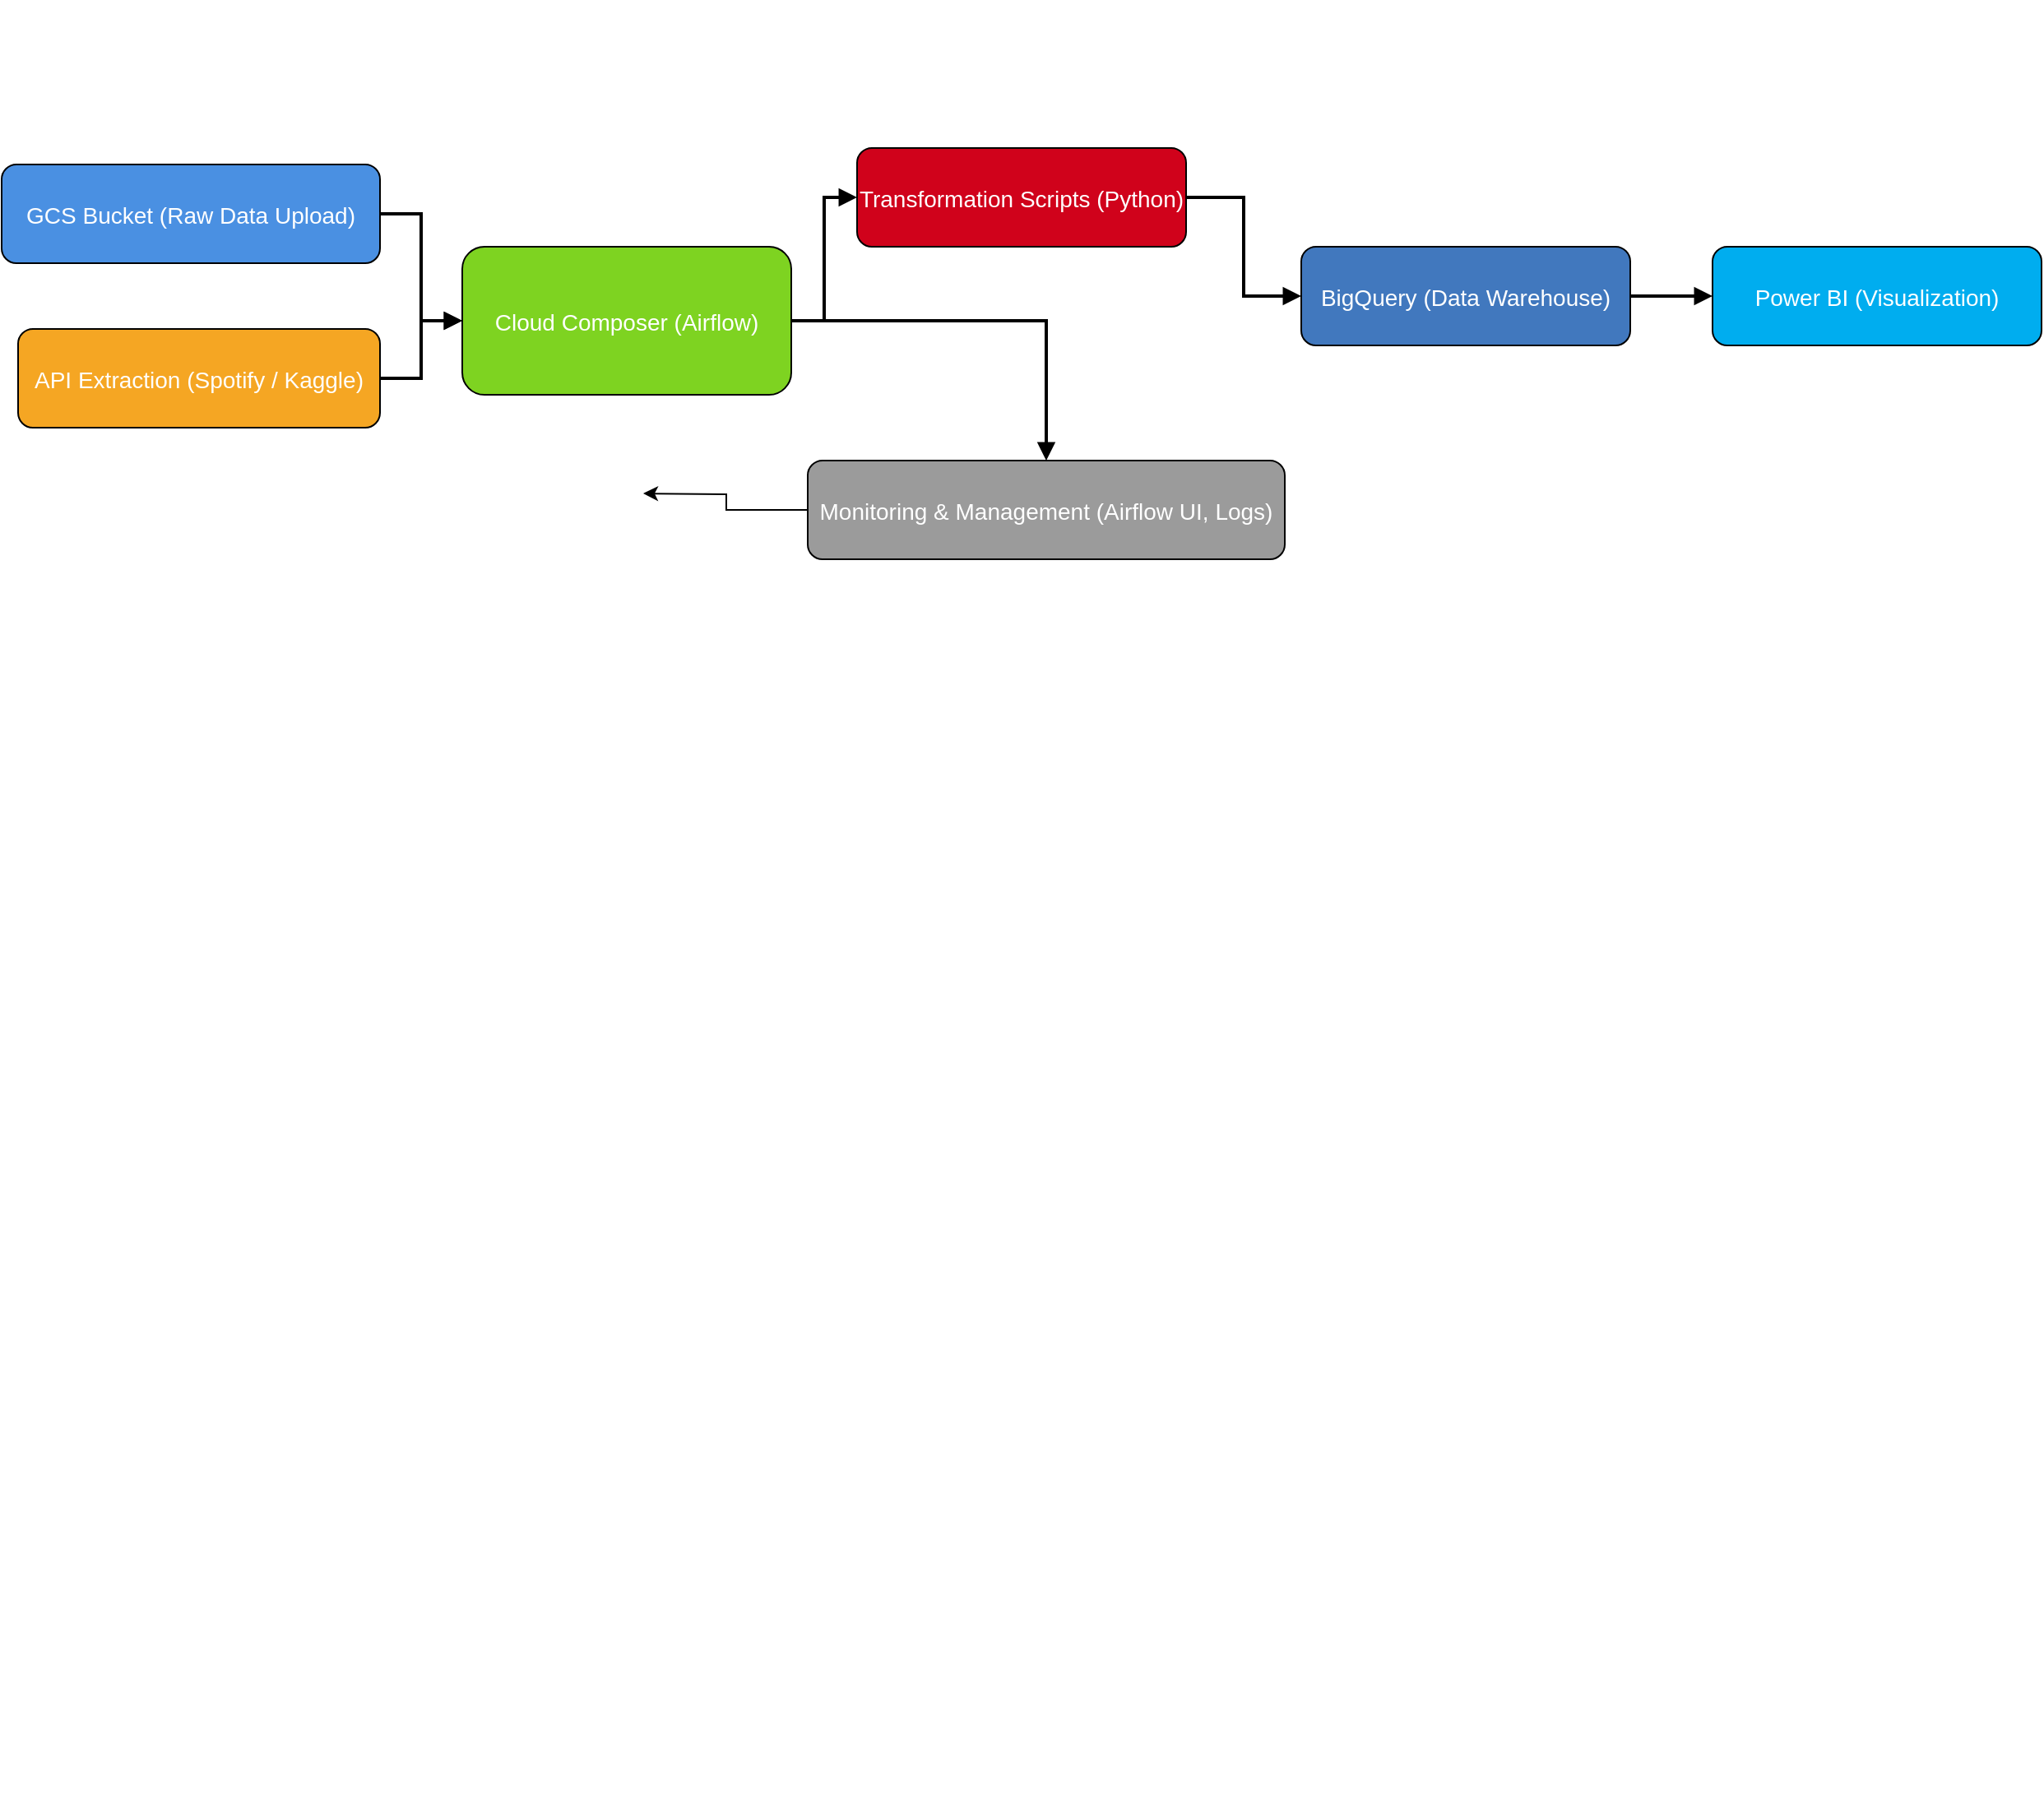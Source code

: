 <mxfile version="27.1.4">
  <diagram name="Page-1" id="-IOwKQEhf0b7M30xdXPS">
    <mxGraphModel dx="1048" dy="567" grid="1" gridSize="10" guides="1" tooltips="1" connect="1" arrows="1" fold="1" page="1" pageScale="1" pageWidth="850" pageHeight="1100" math="0" shadow="0">
      <root>
        <mxCell id="0" />
        <mxCell id="1" parent="0" />
        <mxCell id="U4OctThjefIGGgKs7hL_-1" value="&#xa;  &#xa;    &#xa;      &#xa;        &#xa;        &#xa;        &#xa;        &#xa;        &#xa;          &#xa;        &#xa;        &#xa;        &#xa;        &#xa;          &#xa;        &#xa;        &#xa;        &#xa;        &#xa;          &#xa;        &#xa;        &#xa;        &#xa;        &#xa;          &#xa;        &#xa;        &#xa;        &#xa;        &#xa;          &#xa;        &#xa;        &#xa;        &#xa;        &#xa;          &#xa;        &#xa;        &#xa;        &#xa;        &#xa;          &#xa;        &#xa;        &#xa;        &#xa;        &#xa;          &#xa;        &#xa;        &#xa;        &#xa;        &#xa;          &#xa;        &#xa;        &#xa;        &#xa;        &#xa;          &#xa;        &#xa;        &#xa;        &#xa;        &#xa;          &#xa;        &#xa;        &#xa;        &#xa;        &#xa;          &#xa;        &#xa;        &#xa;        &#xa;        &#xa;          &#xa;        &#xa;        &#xa;      &#xa;    &#xa;  &#xa;" style="text;whiteSpace=wrap;html=1;" vertex="1" parent="1">
          <mxGeometry width="30" height="1100" as="geometry" />
        </mxCell>
        <mxCell id="U4OctThjefIGGgKs7hL_-2" value="&#xa;  &#xa;    &#xa;      &#xa;        &#xa;        &#xa;        &#xa;        &#xa;        &#xa;          &#xa;        &#xa;        &#xa;        &#xa;        &#xa;          &#xa;        &#xa;        &#xa;        &#xa;        &#xa;          &#xa;        &#xa;        &#xa;        &#xa;        &#xa;          &#xa;        &#xa;        &#xa;        &#xa;        &#xa;          &#xa;        &#xa;        &#xa;        &#xa;        &#xa;          &#xa;        &#xa;        &#xa;        &#xa;        &#xa;          &#xa;        &#xa;        &#xa;        &#xa;        &#xa;          &#xa;        &#xa;        &#xa;        &#xa;        &#xa;          &#xa;        &#xa;        &#xa;        &#xa;        &#xa;          &#xa;        &#xa;        &#xa;        &#xa;        &#xa;          &#xa;        &#xa;        &#xa;        &#xa;        &#xa;          &#xa;        &#xa;        &#xa;        &#xa;        &#xa;          &#xa;        &#xa;        &#xa;      &#xa;    &#xa;  &#xa;" style="text;whiteSpace=wrap;html=1;" vertex="1" parent="1">
          <mxGeometry width="30" height="1100" as="geometry" />
        </mxCell>
        <mxCell id="U4OctThjefIGGgKs7hL_-3" value="GCS Bucket (Raw Data Upload)" style="rounded=1;fillColor=#4A90E2;fontColor=#FFFFFF;fontSize=14;" vertex="1" parent="1">
          <mxGeometry y="100" width="230" height="60" as="geometry" />
        </mxCell>
        <mxCell id="U4OctThjefIGGgKs7hL_-4" value="API Extraction (Spotify / Kaggle)" style="rounded=1;fillColor=#F5A623;fontColor=#FFFFFF;fontSize=14;" vertex="1" parent="1">
          <mxGeometry x="10" y="200" width="220" height="60" as="geometry" />
        </mxCell>
        <mxCell id="U4OctThjefIGGgKs7hL_-5" value="Cloud Composer (Airflow)" style="rounded=1;fillColor=#7ED321;fontColor=#FFFFFF;fontSize=14;" vertex="1" parent="1">
          <mxGeometry x="280" y="150" width="200" height="90" as="geometry" />
        </mxCell>
        <mxCell id="U4OctThjefIGGgKs7hL_-6" value="Transformation Scripts (Python)" style="rounded=1;fillColor=#D0021B;fontColor=#FFFFFF;fontSize=14;" vertex="1" parent="1">
          <mxGeometry x="520" y="90" width="200" height="60" as="geometry" />
        </mxCell>
        <mxCell id="U4OctThjefIGGgKs7hL_-7" value="BigQuery (Data Warehouse)" style="rounded=1;fillColor=#4178BE;fontColor=#FFFFFF;fontSize=14;" vertex="1" parent="1">
          <mxGeometry x="790" y="150" width="200" height="60" as="geometry" />
        </mxCell>
        <mxCell id="U4OctThjefIGGgKs7hL_-8" value="Power BI (Visualization)" style="rounded=1;fillColor=#00ADEF;fontColor=#FFFFFF;fontSize=14;" vertex="1" parent="1">
          <mxGeometry x="1040" y="150" width="200" height="60" as="geometry" />
        </mxCell>
        <mxCell id="U4OctThjefIGGgKs7hL_-16" style="edgeStyle=orthogonalEdgeStyle;rounded=0;orthogonalLoop=1;jettySize=auto;html=1;exitX=0;exitY=0.5;exitDx=0;exitDy=0;" edge="1" parent="1" source="U4OctThjefIGGgKs7hL_-9">
          <mxGeometry relative="1" as="geometry">
            <mxPoint x="390" y="300" as="targetPoint" />
          </mxGeometry>
        </mxCell>
        <mxCell id="U4OctThjefIGGgKs7hL_-9" value="Monitoring &amp; Management (Airflow UI, Logs)" style="rounded=1;fillColor=#9B9B9B;fontColor=#FFFFFF;fontSize=14;" vertex="1" parent="1">
          <mxGeometry x="490" y="280" width="290" height="60" as="geometry" />
        </mxCell>
        <mxCell id="U4OctThjefIGGgKs7hL_-10" style="edgeStyle=orthogonalEdgeStyle;rounded=0;orthogonalLoop=1;jettySize=auto;html=1;strokeWidth=2;endArrow=block;endFill=1;" edge="1" parent="1" source="U4OctThjefIGGgKs7hL_-3" target="U4OctThjefIGGgKs7hL_-5">
          <mxGeometry relative="1" as="geometry" />
        </mxCell>
        <mxCell id="U4OctThjefIGGgKs7hL_-11" style="edgeStyle=orthogonalEdgeStyle;rounded=0;orthogonalLoop=1;jettySize=auto;html=1;strokeWidth=2;endArrow=block;endFill=1;" edge="1" parent="1" source="U4OctThjefIGGgKs7hL_-4" target="U4OctThjefIGGgKs7hL_-5">
          <mxGeometry relative="1" as="geometry" />
        </mxCell>
        <mxCell id="U4OctThjefIGGgKs7hL_-12" style="edgeStyle=orthogonalEdgeStyle;rounded=0;orthogonalLoop=1;jettySize=auto;html=1;strokeWidth=2;endArrow=block;endFill=1;" edge="1" parent="1" source="U4OctThjefIGGgKs7hL_-5" target="U4OctThjefIGGgKs7hL_-6">
          <mxGeometry relative="1" as="geometry" />
        </mxCell>
        <mxCell id="U4OctThjefIGGgKs7hL_-13" style="edgeStyle=orthogonalEdgeStyle;rounded=0;orthogonalLoop=1;jettySize=auto;html=1;strokeWidth=2;endArrow=block;endFill=1;" edge="1" parent="1" source="U4OctThjefIGGgKs7hL_-6" target="U4OctThjefIGGgKs7hL_-7">
          <mxGeometry relative="1" as="geometry" />
        </mxCell>
        <mxCell id="U4OctThjefIGGgKs7hL_-14" style="edgeStyle=orthogonalEdgeStyle;rounded=0;orthogonalLoop=1;jettySize=auto;html=1;strokeWidth=2;endArrow=block;endFill=1;" edge="1" parent="1" source="U4OctThjefIGGgKs7hL_-7" target="U4OctThjefIGGgKs7hL_-8">
          <mxGeometry relative="1" as="geometry" />
        </mxCell>
        <mxCell id="U4OctThjefIGGgKs7hL_-15" style="edgeStyle=orthogonalEdgeStyle;rounded=0;orthogonalLoop=1;jettySize=auto;html=1;strokeWidth=2;endArrow=block;endFill=1;" edge="1" parent="1" source="U4OctThjefIGGgKs7hL_-5" target="U4OctThjefIGGgKs7hL_-9">
          <mxGeometry relative="1" as="geometry" />
        </mxCell>
      </root>
    </mxGraphModel>
  </diagram>
</mxfile>
